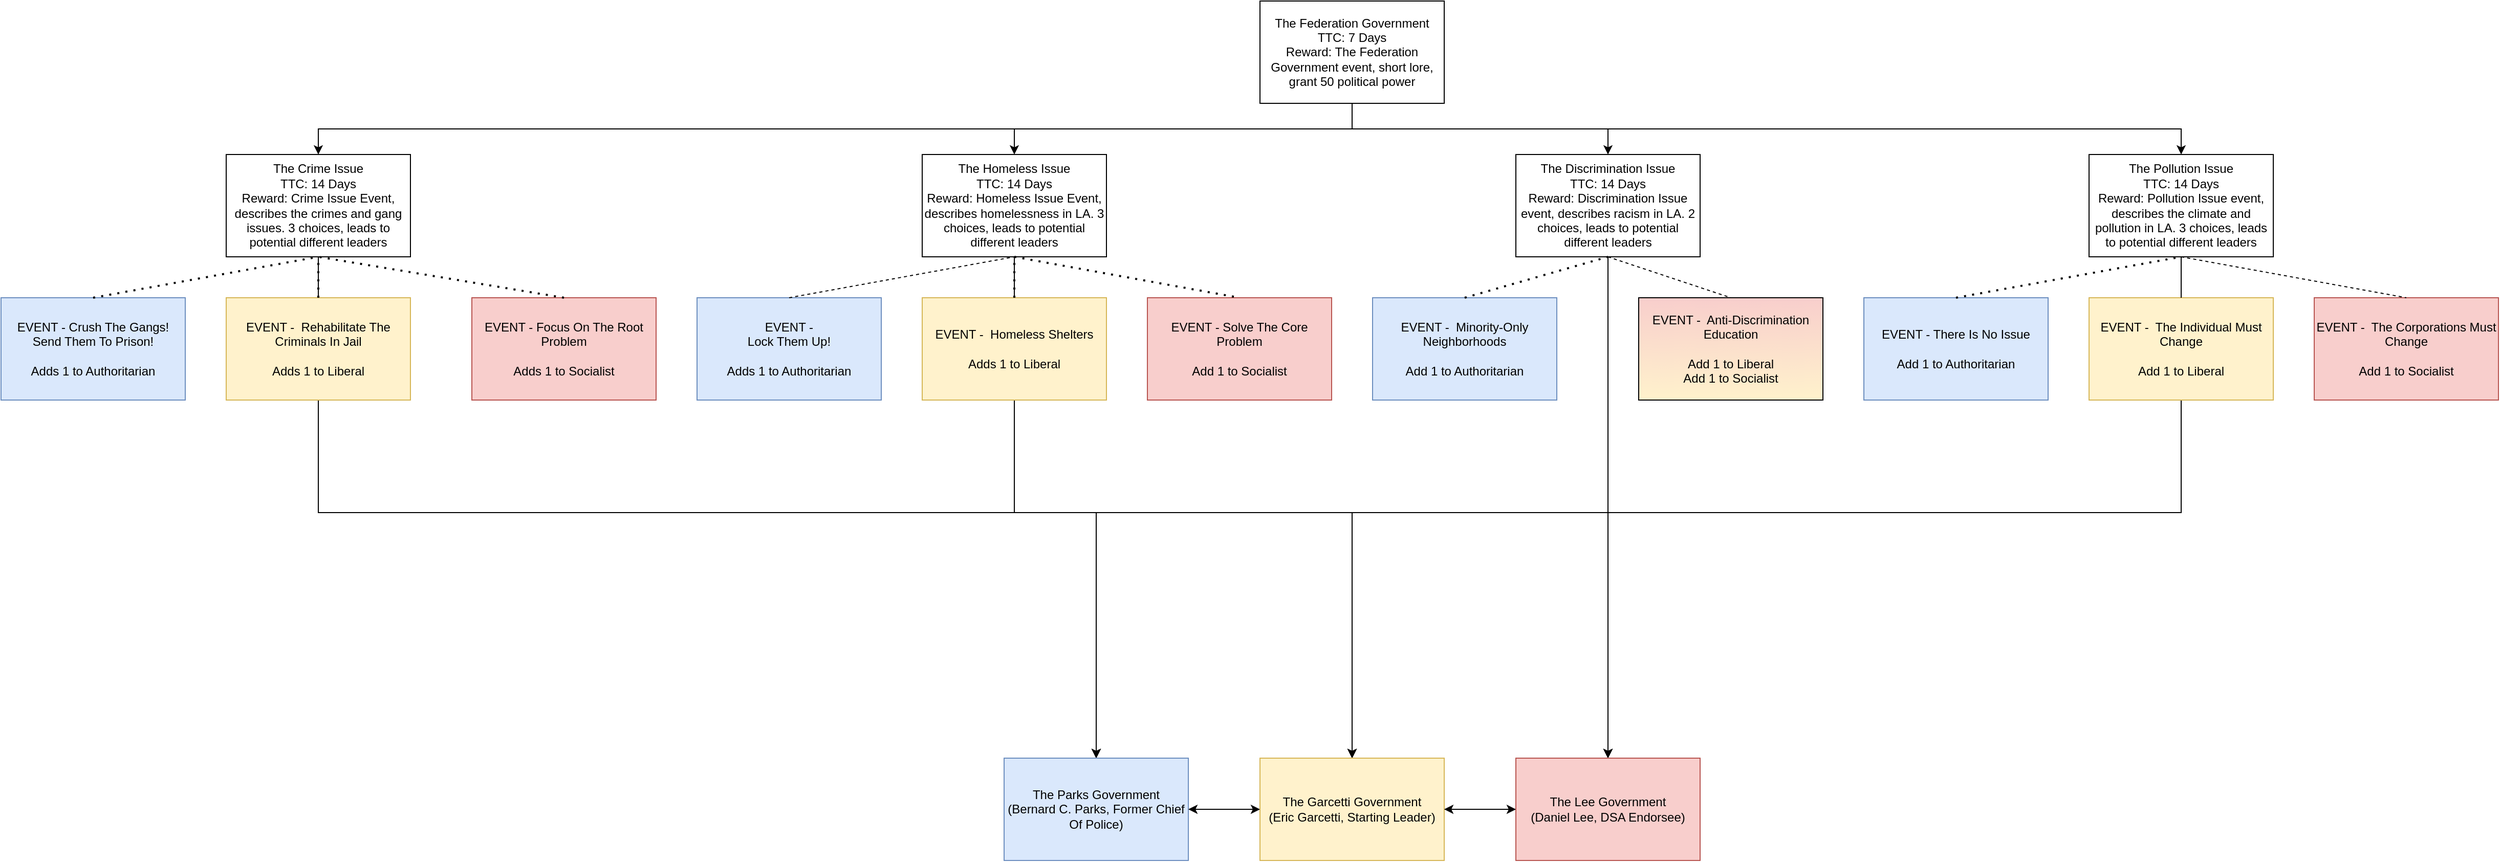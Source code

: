 <mxfile version="14.5.1" type="github">
  <diagram id="XapmqZ_uBSiiMEZh1IS5" name="Page-1">
    <mxGraphModel dx="3650" dy="1558" grid="1" gridSize="10" guides="1" tooltips="1" connect="1" arrows="1" fold="1" page="1" pageScale="1" pageWidth="850" pageHeight="1100" math="0" shadow="0">
      <root>
        <mxCell id="0" />
        <mxCell id="1" parent="0" />
        <mxCell id="sV1EDJKBf6-28QsL_SZp-5" style="edgeStyle=orthogonalEdgeStyle;rounded=0;orthogonalLoop=1;jettySize=auto;html=1;exitX=0.5;exitY=1;exitDx=0;exitDy=0;entryX=0.5;entryY=0;entryDx=0;entryDy=0;" parent="1" source="sV1EDJKBf6-28QsL_SZp-1" target="sV1EDJKBf6-28QsL_SZp-2" edge="1">
          <mxGeometry relative="1" as="geometry" />
        </mxCell>
        <mxCell id="sV1EDJKBf6-28QsL_SZp-6" style="edgeStyle=orthogonalEdgeStyle;rounded=0;orthogonalLoop=1;jettySize=auto;html=1;exitX=0.5;exitY=1;exitDx=0;exitDy=0;entryX=0.5;entryY=0;entryDx=0;entryDy=0;" parent="1" source="sV1EDJKBf6-28QsL_SZp-1" target="sV1EDJKBf6-28QsL_SZp-3" edge="1">
          <mxGeometry relative="1" as="geometry" />
        </mxCell>
        <mxCell id="sV1EDJKBf6-28QsL_SZp-7" style="edgeStyle=orthogonalEdgeStyle;rounded=0;orthogonalLoop=1;jettySize=auto;html=1;exitX=0.5;exitY=1;exitDx=0;exitDy=0;entryX=0.5;entryY=0;entryDx=0;entryDy=0;" parent="1" source="sV1EDJKBf6-28QsL_SZp-1" target="sV1EDJKBf6-28QsL_SZp-4" edge="1">
          <mxGeometry relative="1" as="geometry" />
        </mxCell>
        <mxCell id="fQThnaqCgEW7VH5o-ytB-2" style="edgeStyle=orthogonalEdgeStyle;rounded=0;orthogonalLoop=1;jettySize=auto;html=1;exitX=0.5;exitY=1;exitDx=0;exitDy=0;entryX=0.5;entryY=0;entryDx=0;entryDy=0;" parent="1" source="sV1EDJKBf6-28QsL_SZp-1" target="fQThnaqCgEW7VH5o-ytB-1" edge="1">
          <mxGeometry relative="1" as="geometry" />
        </mxCell>
        <mxCell id="sV1EDJKBf6-28QsL_SZp-1" value="The Federation Government&lt;br&gt;TTC: 7 Days&lt;br&gt;Reward: The Federation Government event, short lore, grant 50 political power" style="rounded=0;whiteSpace=wrap;html=1;" parent="1" vertex="1">
          <mxGeometry x="430" y="10" width="180" height="100" as="geometry" />
        </mxCell>
        <mxCell id="qPfnNzgsOVlkYnBlrSlX-38" style="edgeStyle=orthogonalEdgeStyle;rounded=0;orthogonalLoop=1;jettySize=auto;html=1;exitX=0.5;exitY=1;exitDx=0;exitDy=0;entryX=0.5;entryY=0;entryDx=0;entryDy=0;" edge="1" parent="1" source="sV1EDJKBf6-28QsL_SZp-2" target="qPfnNzgsOVlkYnBlrSlX-29">
          <mxGeometry relative="1" as="geometry">
            <Array as="points">
              <mxPoint x="770" y="510" />
              <mxPoint x="270" y="510" />
            </Array>
          </mxGeometry>
        </mxCell>
        <mxCell id="qPfnNzgsOVlkYnBlrSlX-41" style="edgeStyle=orthogonalEdgeStyle;rounded=0;orthogonalLoop=1;jettySize=auto;html=1;exitX=0.5;exitY=1;exitDx=0;exitDy=0;entryX=0.5;entryY=0;entryDx=0;entryDy=0;" edge="1" parent="1" source="sV1EDJKBf6-28QsL_SZp-2" target="qPfnNzgsOVlkYnBlrSlX-27">
          <mxGeometry relative="1" as="geometry">
            <Array as="points">
              <mxPoint x="770" y="510" />
              <mxPoint x="520" y="510" />
            </Array>
          </mxGeometry>
        </mxCell>
        <mxCell id="qPfnNzgsOVlkYnBlrSlX-46" style="edgeStyle=orthogonalEdgeStyle;rounded=0;orthogonalLoop=1;jettySize=auto;html=1;entryX=0.5;entryY=0;entryDx=0;entryDy=0;" edge="1" parent="1" source="sV1EDJKBf6-28QsL_SZp-2" target="qPfnNzgsOVlkYnBlrSlX-28">
          <mxGeometry relative="1" as="geometry" />
        </mxCell>
        <mxCell id="sV1EDJKBf6-28QsL_SZp-2" value="The Discrimination Issue&lt;br&gt;TTC: 14 Days&lt;br&gt;Reward: Discrimination Issue event, describes racism in LA. 2 choices, leads to potential different leaders" style="rounded=0;whiteSpace=wrap;html=1;" parent="1" vertex="1">
          <mxGeometry x="680" y="160" width="180" height="100" as="geometry" />
        </mxCell>
        <mxCell id="qPfnNzgsOVlkYnBlrSlX-40" style="edgeStyle=orthogonalEdgeStyle;rounded=0;orthogonalLoop=1;jettySize=auto;html=1;entryX=0.5;entryY=0;entryDx=0;entryDy=0;" edge="1" parent="1" source="sV1EDJKBf6-28QsL_SZp-3" target="qPfnNzgsOVlkYnBlrSlX-29">
          <mxGeometry relative="1" as="geometry">
            <mxPoint x="1290.0" y="840" as="targetPoint" />
            <Array as="points">
              <mxPoint x="1330" y="510" />
              <mxPoint x="270" y="510" />
            </Array>
          </mxGeometry>
        </mxCell>
        <mxCell id="qPfnNzgsOVlkYnBlrSlX-44" style="edgeStyle=orthogonalEdgeStyle;rounded=0;orthogonalLoop=1;jettySize=auto;html=1;entryX=0.5;entryY=0;entryDx=0;entryDy=0;" edge="1" parent="1" source="sV1EDJKBf6-28QsL_SZp-3" target="qPfnNzgsOVlkYnBlrSlX-27">
          <mxGeometry relative="1" as="geometry">
            <Array as="points">
              <mxPoint x="1330" y="510" />
              <mxPoint x="520" y="510" />
            </Array>
          </mxGeometry>
        </mxCell>
        <mxCell id="qPfnNzgsOVlkYnBlrSlX-45" style="edgeStyle=orthogonalEdgeStyle;rounded=0;orthogonalLoop=1;jettySize=auto;html=1;entryX=0.5;entryY=0;entryDx=0;entryDy=0;" edge="1" parent="1" source="sV1EDJKBf6-28QsL_SZp-3" target="qPfnNzgsOVlkYnBlrSlX-28">
          <mxGeometry relative="1" as="geometry">
            <Array as="points">
              <mxPoint x="1330" y="510" />
              <mxPoint x="770" y="510" />
            </Array>
          </mxGeometry>
        </mxCell>
        <mxCell id="sV1EDJKBf6-28QsL_SZp-3" value="The Pollution Issue&lt;br&gt;TTC: 14 Days&lt;br&gt;Reward: Pollution Issue event, describes the climate and pollution in LA. 3 choices, leads to potential different leaders" style="rounded=0;whiteSpace=wrap;html=1;" parent="1" vertex="1">
          <mxGeometry x="1240" y="160" width="180" height="100" as="geometry" />
        </mxCell>
        <mxCell id="qPfnNzgsOVlkYnBlrSlX-37" style="edgeStyle=orthogonalEdgeStyle;rounded=0;orthogonalLoop=1;jettySize=auto;html=1;entryX=0.5;entryY=0;entryDx=0;entryDy=0;" edge="1" parent="1" source="sV1EDJKBf6-28QsL_SZp-4" target="qPfnNzgsOVlkYnBlrSlX-29">
          <mxGeometry relative="1" as="geometry">
            <Array as="points">
              <mxPoint x="190" y="510" />
              <mxPoint x="270" y="510" />
            </Array>
          </mxGeometry>
        </mxCell>
        <mxCell id="qPfnNzgsOVlkYnBlrSlX-42" style="edgeStyle=orthogonalEdgeStyle;rounded=0;orthogonalLoop=1;jettySize=auto;html=1;entryX=0.5;entryY=0;entryDx=0;entryDy=0;" edge="1" parent="1" source="sV1EDJKBf6-28QsL_SZp-4" target="qPfnNzgsOVlkYnBlrSlX-27">
          <mxGeometry relative="1" as="geometry">
            <Array as="points">
              <mxPoint x="190" y="510" />
              <mxPoint x="520" y="510" />
            </Array>
          </mxGeometry>
        </mxCell>
        <mxCell id="qPfnNzgsOVlkYnBlrSlX-47" style="edgeStyle=orthogonalEdgeStyle;rounded=0;orthogonalLoop=1;jettySize=auto;html=1;entryX=0.5;entryY=0;entryDx=0;entryDy=0;" edge="1" parent="1" source="sV1EDJKBf6-28QsL_SZp-4" target="qPfnNzgsOVlkYnBlrSlX-28">
          <mxGeometry relative="1" as="geometry">
            <Array as="points">
              <mxPoint x="190" y="510" />
              <mxPoint x="770" y="510" />
            </Array>
          </mxGeometry>
        </mxCell>
        <mxCell id="sV1EDJKBf6-28QsL_SZp-4" value="The Homeless Issue&lt;br&gt;TTC: 14 Days&lt;br&gt;Reward: Homeless Issue Event, describes homelessness in LA. 3 choices, leads to potential different leaders" style="rounded=0;whiteSpace=wrap;html=1;" parent="1" vertex="1">
          <mxGeometry x="100" y="160" width="180" height="100" as="geometry" />
        </mxCell>
        <mxCell id="qPfnNzgsOVlkYnBlrSlX-36" style="edgeStyle=orthogonalEdgeStyle;rounded=0;orthogonalLoop=1;jettySize=auto;html=1;exitX=0.5;exitY=1;exitDx=0;exitDy=0;entryX=0.5;entryY=0;entryDx=0;entryDy=0;" edge="1" parent="1" source="fQThnaqCgEW7VH5o-ytB-1" target="qPfnNzgsOVlkYnBlrSlX-29">
          <mxGeometry relative="1" as="geometry">
            <Array as="points">
              <mxPoint x="-490" y="510" />
              <mxPoint x="270" y="510" />
            </Array>
          </mxGeometry>
        </mxCell>
        <mxCell id="qPfnNzgsOVlkYnBlrSlX-43" style="edgeStyle=orthogonalEdgeStyle;rounded=0;orthogonalLoop=1;jettySize=auto;html=1;" edge="1" parent="1" source="fQThnaqCgEW7VH5o-ytB-1" target="qPfnNzgsOVlkYnBlrSlX-27">
          <mxGeometry relative="1" as="geometry">
            <Array as="points">
              <mxPoint x="-490" y="510" />
              <mxPoint x="520" y="510" />
            </Array>
          </mxGeometry>
        </mxCell>
        <mxCell id="qPfnNzgsOVlkYnBlrSlX-48" style="edgeStyle=orthogonalEdgeStyle;rounded=0;orthogonalLoop=1;jettySize=auto;html=1;exitX=0.5;exitY=1;exitDx=0;exitDy=0;entryX=0.5;entryY=0;entryDx=0;entryDy=0;" edge="1" parent="1" source="fQThnaqCgEW7VH5o-ytB-1" target="qPfnNzgsOVlkYnBlrSlX-28">
          <mxGeometry relative="1" as="geometry">
            <Array as="points">
              <mxPoint x="-490" y="510" />
              <mxPoint x="770" y="510" />
            </Array>
          </mxGeometry>
        </mxCell>
        <mxCell id="fQThnaqCgEW7VH5o-ytB-1" value="The Crime Issue&lt;br&gt;TTC: 14 Days&lt;br&gt;Reward: Crime Issue Event, describes the crimes and gang issues. 3 choices, leads to potential different leaders" style="rounded=0;whiteSpace=wrap;html=1;" parent="1" vertex="1">
          <mxGeometry x="-580" y="160" width="180" height="100" as="geometry" />
        </mxCell>
        <mxCell id="fQThnaqCgEW7VH5o-ytB-3" value="&lt;div&gt;EVENT - Crush The Gangs! Send Them To Prison!&lt;/div&gt;&lt;div&gt;&lt;br&gt;&lt;/div&gt;&lt;div&gt;Adds 1 to Authoritarian&lt;br&gt;&lt;/div&gt;" style="rounded=0;whiteSpace=wrap;html=1;fillColor=#dae8fc;strokeColor=#6c8ebf;" parent="1" vertex="1">
          <mxGeometry x="-800" y="300" width="180" height="100" as="geometry" />
        </mxCell>
        <mxCell id="fQThnaqCgEW7VH5o-ytB-4" value="&lt;div&gt;EVENT -&amp;nbsp; Rehabilitate The Criminals In Jail&lt;/div&gt;&lt;div&gt;&lt;br&gt;&lt;/div&gt;&lt;div&gt;Adds 1 to Liberal&lt;br&gt;&lt;/div&gt;" style="rounded=0;whiteSpace=wrap;html=1;fillColor=#fff2cc;strokeColor=#d6b656;" parent="1" vertex="1">
          <mxGeometry x="-580" y="300" width="180" height="100" as="geometry" />
        </mxCell>
        <mxCell id="fQThnaqCgEW7VH5o-ytB-5" value="&lt;div&gt;EVENT - Focus On The Root Problem&lt;/div&gt;&lt;div&gt;&lt;br&gt;&lt;/div&gt;&lt;div&gt;Adds 1 to Socialist&lt;br&gt;&lt;/div&gt;" style="rounded=0;whiteSpace=wrap;html=1;fillColor=#f8cecc;strokeColor=#b85450;" parent="1" vertex="1">
          <mxGeometry x="-340" y="300" width="180" height="100" as="geometry" />
        </mxCell>
        <mxCell id="fQThnaqCgEW7VH5o-ytB-9" value="&lt;div&gt;EVENT -&amp;nbsp; Homeless Shelters&lt;/div&gt;&lt;div&gt;&lt;br&gt;&lt;/div&gt;&lt;div&gt;Adds 1 to Liberal&lt;br&gt;&lt;/div&gt;" style="rounded=0;whiteSpace=wrap;html=1;fillColor=#fff2cc;strokeColor=#d6b656;" parent="1" vertex="1">
          <mxGeometry x="100" y="300" width="180" height="100" as="geometry" />
        </mxCell>
        <mxCell id="fQThnaqCgEW7VH5o-ytB-10" value="&lt;div&gt;EVENT - &lt;/div&gt;&lt;div&gt;Lock Them Up!&lt;/div&gt;&lt;div&gt;&lt;br&gt;&lt;/div&gt;&lt;div&gt;Adds 1 to Authoritarian&lt;br&gt;&lt;/div&gt;" style="rounded=0;whiteSpace=wrap;html=1;fillColor=#dae8fc;strokeColor=#6c8ebf;" parent="1" vertex="1">
          <mxGeometry x="-120" y="300" width="180" height="100" as="geometry" />
        </mxCell>
        <mxCell id="fQThnaqCgEW7VH5o-ytB-11" value="&lt;div&gt;EVENT - Solve The Core Problem&lt;/div&gt;&lt;div&gt;&lt;br&gt;&lt;/div&gt;&lt;div&gt;Add 1 to Socialist&lt;br&gt;&lt;/div&gt;" style="rounded=0;whiteSpace=wrap;html=1;fillColor=#f8cecc;strokeColor=#b85450;" parent="1" vertex="1">
          <mxGeometry x="320" y="300" width="180" height="100" as="geometry" />
        </mxCell>
        <mxCell id="fQThnaqCgEW7VH5o-ytB-15" value="&lt;div&gt;EVENT -&amp;nbsp; Anti-Discrimination Education&lt;/div&gt;&lt;div&gt;&lt;br&gt;&lt;/div&gt;&lt;div&gt;Add 1 to Liberal&lt;/div&gt;&lt;div&gt;Add 1 to Socialist&lt;/div&gt;" style="rounded=0;whiteSpace=wrap;html=1;fillColor=#F8CECC;gradientColor=#FFF2CC;" parent="1" vertex="1">
          <mxGeometry x="800" y="300" width="180" height="100" as="geometry" />
        </mxCell>
        <mxCell id="fQThnaqCgEW7VH5o-ytB-16" value="&lt;div&gt;EVENT -&amp;nbsp; Minority-Only Neighborhoods&lt;/div&gt;&lt;div&gt;&lt;br&gt;&lt;/div&gt;&lt;div&gt;Add 1 to Authoritarian&lt;br&gt;&lt;/div&gt;" style="rounded=0;whiteSpace=wrap;html=1;fillColor=#dae8fc;strokeColor=#6c8ebf;" parent="1" vertex="1">
          <mxGeometry x="540" y="300" width="180" height="100" as="geometry" />
        </mxCell>
        <mxCell id="fQThnaqCgEW7VH5o-ytB-21" value="&lt;div&gt;EVENT - There Is No Issue&lt;/div&gt;&lt;div&gt;&lt;br&gt;&lt;/div&gt;&lt;div&gt;Add 1 to Authoritarian&lt;br&gt;&lt;/div&gt;" style="rounded=0;whiteSpace=wrap;html=1;fillColor=#dae8fc;strokeColor=#6c8ebf;" parent="1" vertex="1">
          <mxGeometry x="1020" y="300" width="180" height="100" as="geometry" />
        </mxCell>
        <mxCell id="fQThnaqCgEW7VH5o-ytB-22" value="&lt;div&gt;EVENT -&amp;nbsp; The Individual Must Change&lt;/div&gt;&lt;div&gt;&lt;br&gt;&lt;/div&gt;&lt;div&gt;Add 1 to Liberal&lt;br&gt;&lt;/div&gt;" style="rounded=0;whiteSpace=wrap;html=1;fillColor=#fff2cc;strokeColor=#d6b656;" parent="1" vertex="1">
          <mxGeometry x="1240" y="300" width="180" height="100" as="geometry" />
        </mxCell>
        <mxCell id="fQThnaqCgEW7VH5o-ytB-23" value="&lt;div&gt;EVENT -&amp;nbsp; The Corporations Must Change&lt;/div&gt;&lt;div&gt;&lt;br&gt;&lt;/div&gt;&lt;div&gt;Add 1 to Socialist&lt;/div&gt;" style="rounded=0;whiteSpace=wrap;html=1;fillColor=#f8cecc;strokeColor=#b85450;" parent="1" vertex="1">
          <mxGeometry x="1460" y="300" width="180" height="100" as="geometry" />
        </mxCell>
        <mxCell id="qPfnNzgsOVlkYnBlrSlX-16" value="" style="endArrow=none;dashed=1;html=1;exitX=0.5;exitY=1;exitDx=0;exitDy=0;entryX=0.5;entryY=0;entryDx=0;entryDy=0;" edge="1" parent="1" source="sV1EDJKBf6-28QsL_SZp-2" target="fQThnaqCgEW7VH5o-ytB-15">
          <mxGeometry width="50" height="50" relative="1" as="geometry">
            <mxPoint x="790" y="600" as="sourcePoint" />
            <mxPoint x="840" y="550" as="targetPoint" />
          </mxGeometry>
        </mxCell>
        <mxCell id="qPfnNzgsOVlkYnBlrSlX-17" value="" style="endArrow=none;dashed=1;html=1;dashPattern=1 3;strokeWidth=2;entryX=0.5;entryY=1;entryDx=0;entryDy=0;exitX=0.5;exitY=0;exitDx=0;exitDy=0;" edge="1" parent="1" source="fQThnaqCgEW7VH5o-ytB-16" target="sV1EDJKBf6-28QsL_SZp-2">
          <mxGeometry width="50" height="50" relative="1" as="geometry">
            <mxPoint x="750" y="480" as="sourcePoint" />
            <mxPoint x="800" y="430" as="targetPoint" />
          </mxGeometry>
        </mxCell>
        <mxCell id="qPfnNzgsOVlkYnBlrSlX-18" value="" style="endArrow=none;dashed=1;html=1;exitX=0.5;exitY=1;exitDx=0;exitDy=0;entryX=0.5;entryY=0;entryDx=0;entryDy=0;" edge="1" parent="1" source="sV1EDJKBf6-28QsL_SZp-3" target="fQThnaqCgEW7VH5o-ytB-23">
          <mxGeometry width="50" height="50" relative="1" as="geometry">
            <mxPoint x="1500" y="570" as="sourcePoint" />
            <mxPoint x="1550" y="520" as="targetPoint" />
          </mxGeometry>
        </mxCell>
        <mxCell id="qPfnNzgsOVlkYnBlrSlX-19" value="" style="endArrow=none;dashed=1;html=1;entryX=0.5;entryY=1;entryDx=0;entryDy=0;exitX=0.5;exitY=0;exitDx=0;exitDy=0;" edge="1" parent="1" source="fQThnaqCgEW7VH5o-ytB-22" target="sV1EDJKBf6-28QsL_SZp-3">
          <mxGeometry width="50" height="50" relative="1" as="geometry">
            <mxPoint x="1370" y="610" as="sourcePoint" />
            <mxPoint x="1420" y="560" as="targetPoint" />
          </mxGeometry>
        </mxCell>
        <mxCell id="qPfnNzgsOVlkYnBlrSlX-20" value="" style="endArrow=none;dashed=1;html=1;dashPattern=1 3;strokeWidth=2;entryX=0.5;entryY=1;entryDx=0;entryDy=0;exitX=0.5;exitY=0;exitDx=0;exitDy=0;" edge="1" parent="1" source="fQThnaqCgEW7VH5o-ytB-21" target="sV1EDJKBf6-28QsL_SZp-3">
          <mxGeometry width="50" height="50" relative="1" as="geometry">
            <mxPoint x="1070" y="550" as="sourcePoint" />
            <mxPoint x="1120" y="500" as="targetPoint" />
          </mxGeometry>
        </mxCell>
        <mxCell id="qPfnNzgsOVlkYnBlrSlX-21" value="" style="endArrow=none;dashed=1;html=1;dashPattern=1 3;strokeWidth=2;entryX=0.5;entryY=1;entryDx=0;entryDy=0;exitX=0.5;exitY=0;exitDx=0;exitDy=0;" edge="1" parent="1" source="fQThnaqCgEW7VH5o-ytB-9" target="sV1EDJKBf6-28QsL_SZp-4">
          <mxGeometry width="50" height="50" relative="1" as="geometry">
            <mxPoint x="80" y="540" as="sourcePoint" />
            <mxPoint x="130" y="490" as="targetPoint" />
          </mxGeometry>
        </mxCell>
        <mxCell id="qPfnNzgsOVlkYnBlrSlX-22" value="" style="endArrow=none;dashed=1;html=1;dashPattern=1 3;strokeWidth=2;exitX=0.5;exitY=1;exitDx=0;exitDy=0;entryX=0.5;entryY=0;entryDx=0;entryDy=0;" edge="1" parent="1" source="sV1EDJKBf6-28QsL_SZp-4" target="fQThnaqCgEW7VH5o-ytB-11">
          <mxGeometry width="50" height="50" relative="1" as="geometry">
            <mxPoint x="70" y="500" as="sourcePoint" />
            <mxPoint x="120" y="450" as="targetPoint" />
          </mxGeometry>
        </mxCell>
        <mxCell id="qPfnNzgsOVlkYnBlrSlX-23" value="" style="endArrow=none;dashed=1;html=1;entryX=0.5;entryY=1;entryDx=0;entryDy=0;exitX=0.5;exitY=0;exitDx=0;exitDy=0;" edge="1" parent="1" source="fQThnaqCgEW7VH5o-ytB-10" target="sV1EDJKBf6-28QsL_SZp-4">
          <mxGeometry width="50" height="50" relative="1" as="geometry">
            <mxPoint x="-210" y="580" as="sourcePoint" />
            <mxPoint x="-160" y="530" as="targetPoint" />
          </mxGeometry>
        </mxCell>
        <mxCell id="qPfnNzgsOVlkYnBlrSlX-24" value="" style="endArrow=none;dashed=1;html=1;dashPattern=1 3;strokeWidth=2;entryX=0.5;entryY=1;entryDx=0;entryDy=0;exitX=0.5;exitY=0;exitDx=0;exitDy=0;" edge="1" parent="1" source="fQThnaqCgEW7VH5o-ytB-4" target="fQThnaqCgEW7VH5o-ytB-1">
          <mxGeometry width="50" height="50" relative="1" as="geometry">
            <mxPoint x="-510" y="490" as="sourcePoint" />
            <mxPoint x="-460" y="440" as="targetPoint" />
          </mxGeometry>
        </mxCell>
        <mxCell id="qPfnNzgsOVlkYnBlrSlX-25" value="" style="endArrow=none;dashed=1;html=1;dashPattern=1 3;strokeWidth=2;entryX=0.5;entryY=1;entryDx=0;entryDy=0;exitX=0.5;exitY=0;exitDx=0;exitDy=0;" edge="1" parent="1" source="fQThnaqCgEW7VH5o-ytB-5" target="fQThnaqCgEW7VH5o-ytB-1">
          <mxGeometry width="50" height="50" relative="1" as="geometry">
            <mxPoint x="-450" y="520" as="sourcePoint" />
            <mxPoint x="-400" y="470" as="targetPoint" />
          </mxGeometry>
        </mxCell>
        <mxCell id="qPfnNzgsOVlkYnBlrSlX-26" value="" style="endArrow=none;dashed=1;html=1;dashPattern=1 3;strokeWidth=2;entryX=0.5;entryY=1;entryDx=0;entryDy=0;exitX=0.5;exitY=0;exitDx=0;exitDy=0;" edge="1" parent="1" source="fQThnaqCgEW7VH5o-ytB-3" target="fQThnaqCgEW7VH5o-ytB-1">
          <mxGeometry width="50" height="50" relative="1" as="geometry">
            <mxPoint x="-400" y="550" as="sourcePoint" />
            <mxPoint x="-350" y="500" as="targetPoint" />
          </mxGeometry>
        </mxCell>
        <mxCell id="qPfnNzgsOVlkYnBlrSlX-31" value="" style="edgeStyle=orthogonalEdgeStyle;rounded=0;orthogonalLoop=1;jettySize=auto;html=1;" edge="1" parent="1" source="qPfnNzgsOVlkYnBlrSlX-27" target="qPfnNzgsOVlkYnBlrSlX-28">
          <mxGeometry relative="1" as="geometry" />
        </mxCell>
        <mxCell id="qPfnNzgsOVlkYnBlrSlX-27" value="&lt;div&gt;The Garcetti Government&lt;/div&gt;&lt;div&gt;(Eric Garcetti, Starting Leader)&lt;br&gt;&lt;/div&gt;" style="rounded=0;whiteSpace=wrap;html=1;fillColor=#fff2cc;strokeColor=#d6b656;" vertex="1" parent="1">
          <mxGeometry x="430" y="750" width="180" height="100" as="geometry" />
        </mxCell>
        <mxCell id="qPfnNzgsOVlkYnBlrSlX-35" style="edgeStyle=orthogonalEdgeStyle;rounded=0;orthogonalLoop=1;jettySize=auto;html=1;exitX=0;exitY=0.5;exitDx=0;exitDy=0;entryX=1;entryY=0.5;entryDx=0;entryDy=0;" edge="1" parent="1" source="qPfnNzgsOVlkYnBlrSlX-28" target="qPfnNzgsOVlkYnBlrSlX-27">
          <mxGeometry relative="1" as="geometry" />
        </mxCell>
        <mxCell id="qPfnNzgsOVlkYnBlrSlX-28" value="&lt;div&gt;The Lee Government&lt;/div&gt;(Daniel Lee, DSA Endorsee)" style="rounded=0;whiteSpace=wrap;html=1;fillColor=#f8cecc;strokeColor=#b85450;" vertex="1" parent="1">
          <mxGeometry x="680" y="750" width="180" height="100" as="geometry" />
        </mxCell>
        <mxCell id="qPfnNzgsOVlkYnBlrSlX-29" value="&lt;div&gt;The Parks Government&lt;/div&gt;&lt;div&gt;(Bernard C. Parks, Former Chief Of Police)&lt;br&gt;&lt;/div&gt;" style="rounded=0;whiteSpace=wrap;html=1;fillColor=#dae8fc;strokeColor=#6c8ebf;" vertex="1" parent="1">
          <mxGeometry x="180" y="750" width="180" height="100" as="geometry" />
        </mxCell>
        <mxCell id="qPfnNzgsOVlkYnBlrSlX-30" value="" style="endArrow=classic;startArrow=classic;html=1;exitX=1;exitY=0.5;exitDx=0;exitDy=0;entryX=0;entryY=0.5;entryDx=0;entryDy=0;" edge="1" parent="1" source="qPfnNzgsOVlkYnBlrSlX-29" target="qPfnNzgsOVlkYnBlrSlX-27">
          <mxGeometry width="50" height="50" relative="1" as="geometry">
            <mxPoint x="420" y="780" as="sourcePoint" />
            <mxPoint x="470" y="730" as="targetPoint" />
          </mxGeometry>
        </mxCell>
      </root>
    </mxGraphModel>
  </diagram>
</mxfile>
